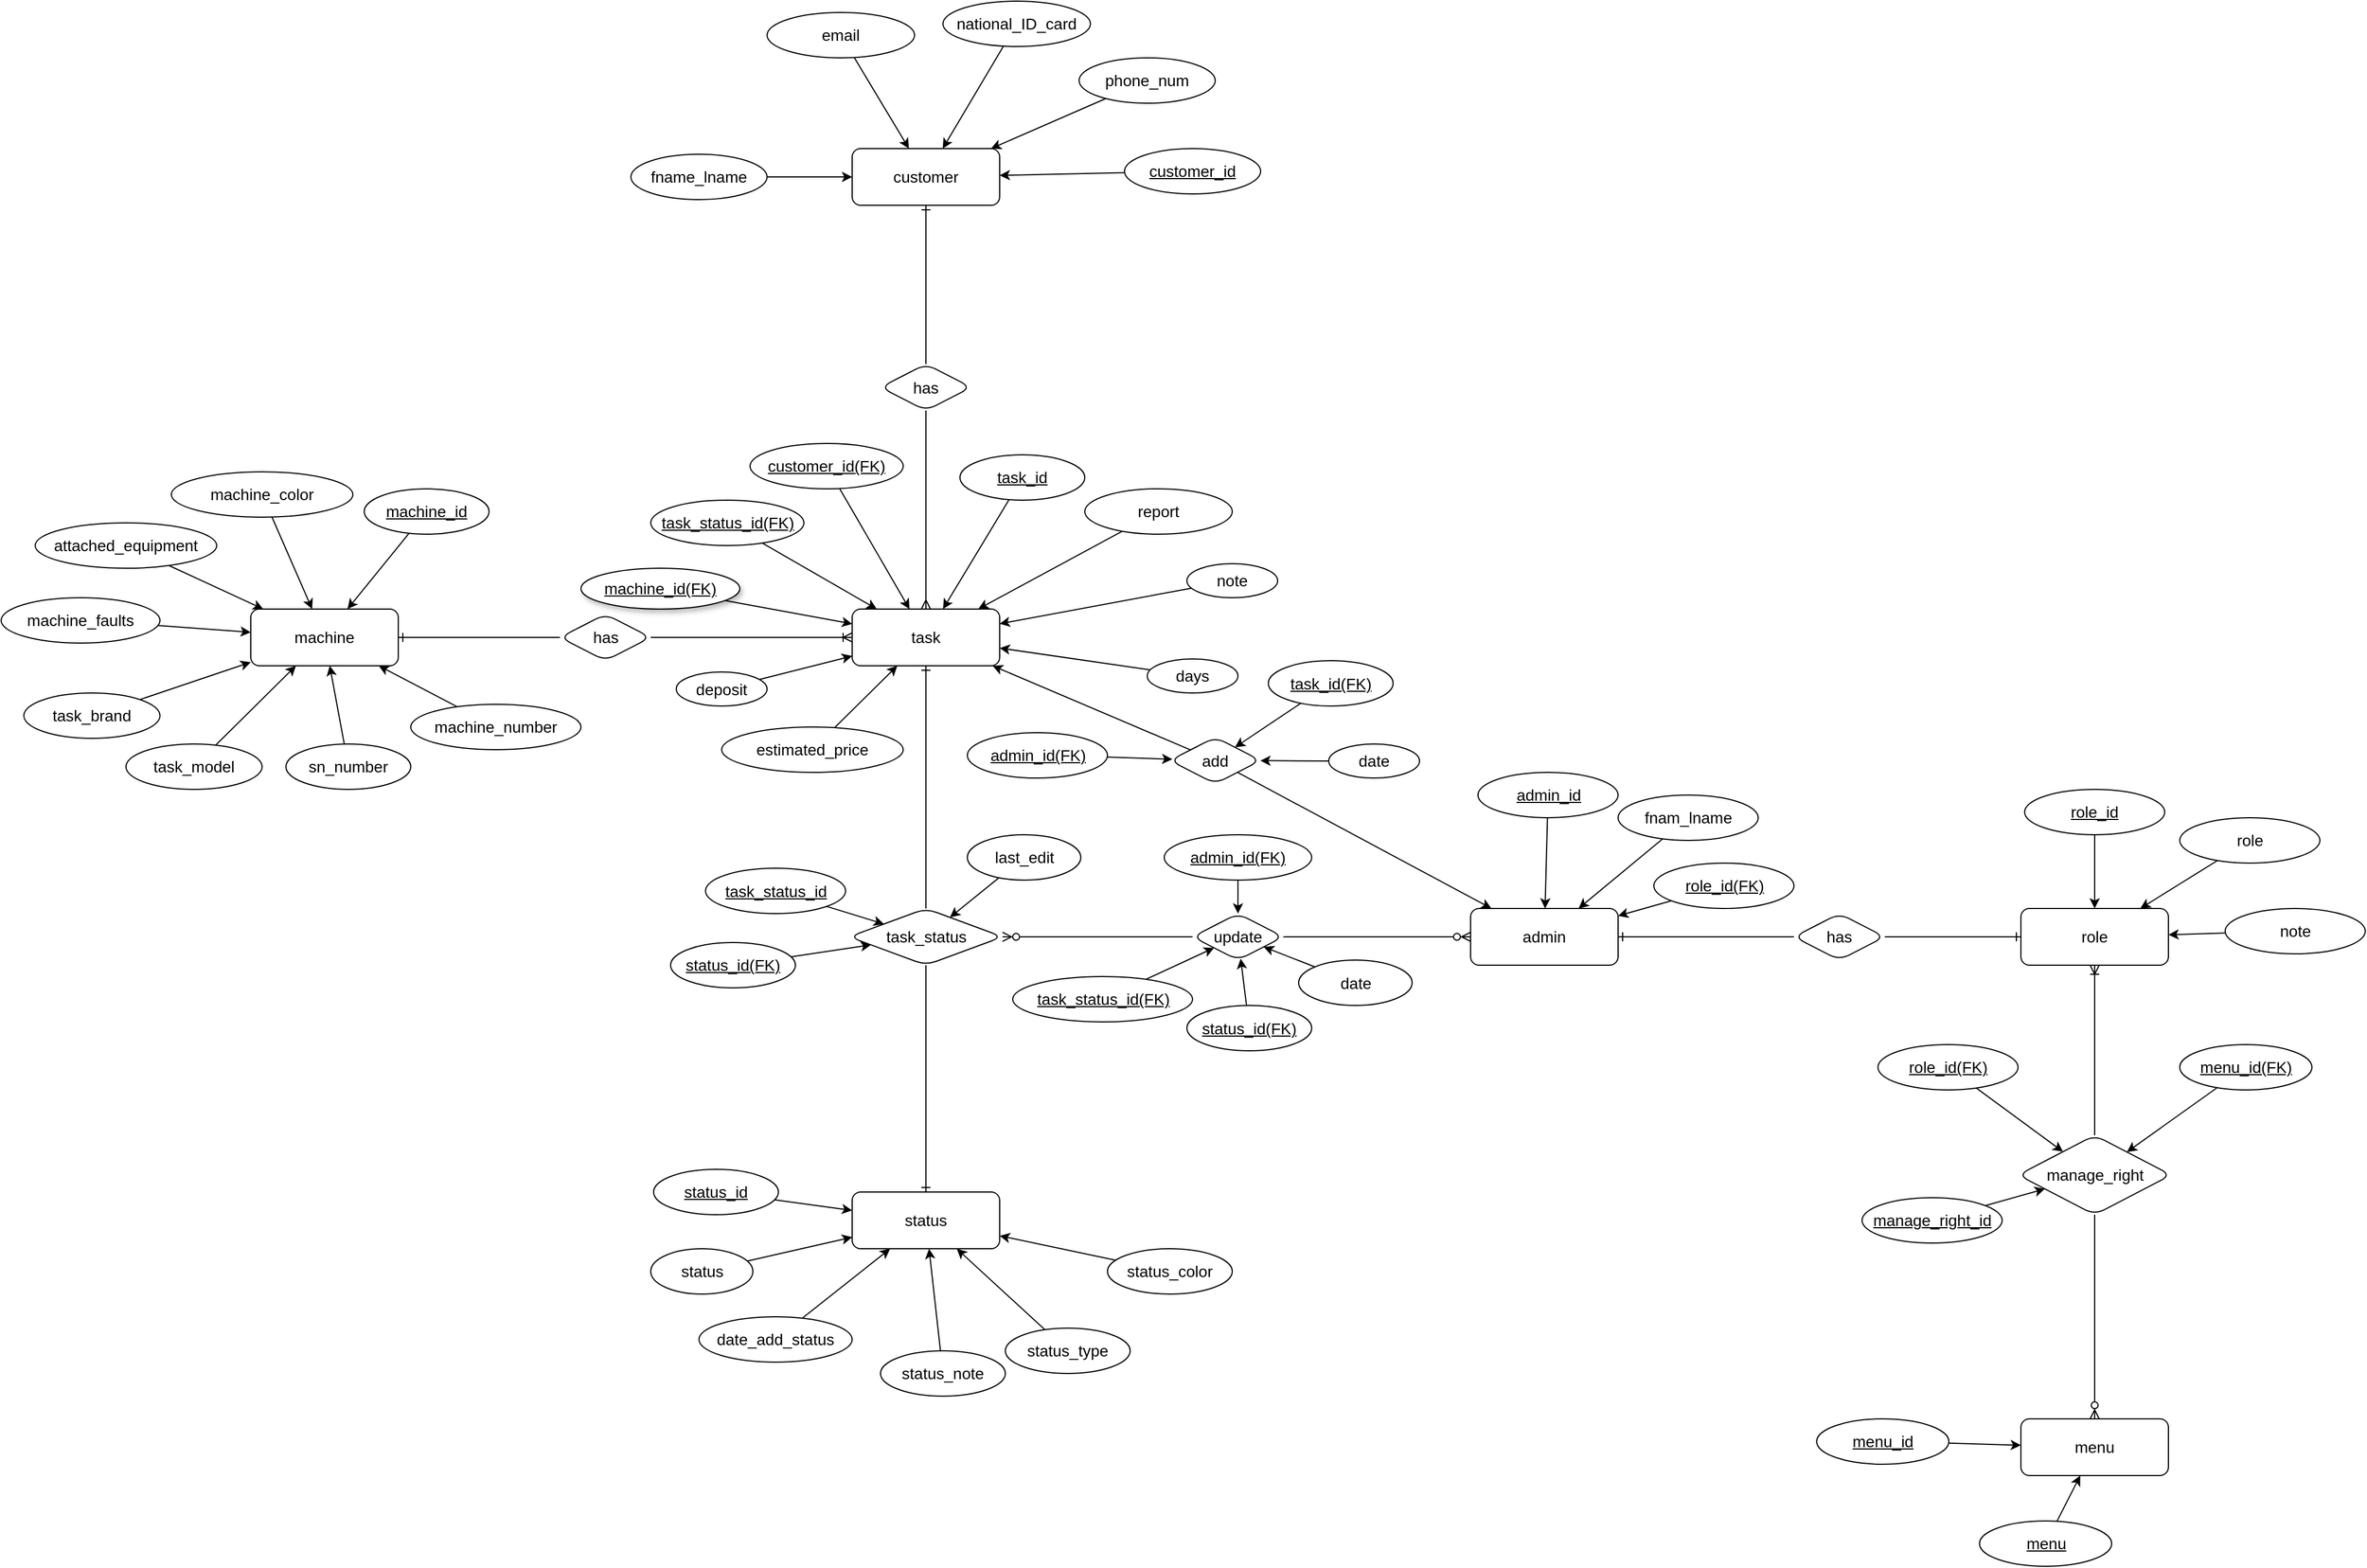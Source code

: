 <mxfile version="24.7.17">
  <diagram name="หน้า-1" id="bEHStn2Qp7AXo9cLhg0g">
    <mxGraphModel dx="3163" dy="2046" grid="1" gridSize="10" guides="1" tooltips="1" connect="1" arrows="1" fold="1" page="1" pageScale="1" pageWidth="827" pageHeight="1169" math="0" shadow="0">
      <root>
        <mxCell id="0" />
        <mxCell id="1" parent="0" />
        <mxCell id="3nT-7Pns8KFiEZO97VZz-51" style="rounded=0;orthogonalLoop=1;jettySize=auto;html=1;startArrow=ERone;startFill=0;endArrow=none;endFill=0;" edge="1" parent="1" source="3nT-7Pns8KFiEZO97VZz-2" target="3nT-7Pns8KFiEZO97VZz-40">
          <mxGeometry relative="1" as="geometry" />
        </mxCell>
        <mxCell id="3nT-7Pns8KFiEZO97VZz-2" value="machine" style="rounded=1;whiteSpace=wrap;html=1;fontSize=14;" vertex="1" parent="1">
          <mxGeometry x="-820" y="-574" width="130" height="50" as="geometry" />
        </mxCell>
        <mxCell id="3nT-7Pns8KFiEZO97VZz-20" style="rounded=0;orthogonalLoop=1;jettySize=auto;html=1;" edge="1" parent="1" source="3nT-7Pns8KFiEZO97VZz-3" target="3nT-7Pns8KFiEZO97VZz-2">
          <mxGeometry relative="1" as="geometry" />
        </mxCell>
        <mxCell id="3nT-7Pns8KFiEZO97VZz-3" value="task_brand" style="ellipse;whiteSpace=wrap;html=1;fontSize=14;" vertex="1" parent="1">
          <mxGeometry x="-1020" y="-500" width="120" height="40" as="geometry" />
        </mxCell>
        <mxCell id="3nT-7Pns8KFiEZO97VZz-21" style="rounded=0;orthogonalLoop=1;jettySize=auto;html=1;" edge="1" parent="1" source="3nT-7Pns8KFiEZO97VZz-7" target="3nT-7Pns8KFiEZO97VZz-2">
          <mxGeometry relative="1" as="geometry" />
        </mxCell>
        <mxCell id="3nT-7Pns8KFiEZO97VZz-7" value="task_model" style="ellipse;whiteSpace=wrap;html=1;fontSize=14;" vertex="1" parent="1">
          <mxGeometry x="-930" y="-455" width="120" height="40" as="geometry" />
        </mxCell>
        <mxCell id="3nT-7Pns8KFiEZO97VZz-56" style="rounded=0;orthogonalLoop=1;jettySize=auto;html=1;" edge="1" parent="1" source="3nT-7Pns8KFiEZO97VZz-8" target="3nT-7Pns8KFiEZO97VZz-28">
          <mxGeometry relative="1" as="geometry" />
        </mxCell>
        <mxCell id="3nT-7Pns8KFiEZO97VZz-8" value="report" style="ellipse;whiteSpace=wrap;html=1;fontSize=14;" vertex="1" parent="1">
          <mxGeometry x="-85" y="-680" width="130" height="40" as="geometry" />
        </mxCell>
        <mxCell id="3nT-7Pns8KFiEZO97VZz-47" style="rounded=0;orthogonalLoop=1;jettySize=auto;html=1;endArrow=none;endFill=0;startArrow=ERone;startFill=0;" edge="1" parent="1" source="3nT-7Pns8KFiEZO97VZz-9" target="3nT-7Pns8KFiEZO97VZz-45">
          <mxGeometry relative="1" as="geometry" />
        </mxCell>
        <mxCell id="3nT-7Pns8KFiEZO97VZz-9" value="customer" style="rounded=1;whiteSpace=wrap;html=1;fontSize=14;" vertex="1" parent="1">
          <mxGeometry x="-290" y="-980" width="130" height="50" as="geometry" />
        </mxCell>
        <mxCell id="3nT-7Pns8KFiEZO97VZz-17" style="rounded=0;orthogonalLoop=1;jettySize=auto;html=1;" edge="1" parent="1" source="3nT-7Pns8KFiEZO97VZz-10" target="3nT-7Pns8KFiEZO97VZz-9">
          <mxGeometry relative="1" as="geometry" />
        </mxCell>
        <mxCell id="3nT-7Pns8KFiEZO97VZz-10" value="phone_num" style="ellipse;whiteSpace=wrap;html=1;fontSize=14;" vertex="1" parent="1">
          <mxGeometry x="-90" y="-1060" width="120" height="40" as="geometry" />
        </mxCell>
        <mxCell id="3nT-7Pns8KFiEZO97VZz-16" style="rounded=0;orthogonalLoop=1;jettySize=auto;html=1;" edge="1" parent="1" source="3nT-7Pns8KFiEZO97VZz-11" target="3nT-7Pns8KFiEZO97VZz-9">
          <mxGeometry relative="1" as="geometry" />
        </mxCell>
        <mxCell id="3nT-7Pns8KFiEZO97VZz-11" value="fname_lname" style="ellipse;whiteSpace=wrap;html=1;fontSize=14;" vertex="1" parent="1">
          <mxGeometry x="-485" y="-975" width="120" height="40" as="geometry" />
        </mxCell>
        <mxCell id="3nT-7Pns8KFiEZO97VZz-19" style="rounded=0;orthogonalLoop=1;jettySize=auto;html=1;" edge="1" parent="1" source="3nT-7Pns8KFiEZO97VZz-12" target="3nT-7Pns8KFiEZO97VZz-9">
          <mxGeometry relative="1" as="geometry" />
        </mxCell>
        <mxCell id="3nT-7Pns8KFiEZO97VZz-12" value="national_ID_card" style="ellipse;whiteSpace=wrap;html=1;fontSize=14;" vertex="1" parent="1">
          <mxGeometry x="-210" y="-1110" width="130" height="40" as="geometry" />
        </mxCell>
        <mxCell id="3nT-7Pns8KFiEZO97VZz-18" style="rounded=0;orthogonalLoop=1;jettySize=auto;html=1;" edge="1" parent="1" source="3nT-7Pns8KFiEZO97VZz-13" target="3nT-7Pns8KFiEZO97VZz-9">
          <mxGeometry relative="1" as="geometry" />
        </mxCell>
        <mxCell id="3nT-7Pns8KFiEZO97VZz-13" value="email" style="ellipse;whiteSpace=wrap;html=1;fontSize=14;" vertex="1" parent="1">
          <mxGeometry x="-365" y="-1100" width="130" height="40" as="geometry" />
        </mxCell>
        <mxCell id="3nT-7Pns8KFiEZO97VZz-15" style="rounded=0;orthogonalLoop=1;jettySize=auto;html=1;" edge="1" parent="1" source="3nT-7Pns8KFiEZO97VZz-14" target="3nT-7Pns8KFiEZO97VZz-9">
          <mxGeometry relative="1" as="geometry" />
        </mxCell>
        <mxCell id="3nT-7Pns8KFiEZO97VZz-14" value="customer_id" style="ellipse;whiteSpace=wrap;html=1;fontSize=14;fontStyle=4" vertex="1" parent="1">
          <mxGeometry x="-50" y="-980" width="120" height="40" as="geometry" />
        </mxCell>
        <mxCell id="3nT-7Pns8KFiEZO97VZz-24" style="rounded=0;orthogonalLoop=1;jettySize=auto;html=1;" edge="1" parent="1" source="3nT-7Pns8KFiEZO97VZz-23" target="3nT-7Pns8KFiEZO97VZz-2">
          <mxGeometry relative="1" as="geometry" />
        </mxCell>
        <mxCell id="3nT-7Pns8KFiEZO97VZz-23" value="machine_number" style="ellipse;whiteSpace=wrap;html=1;fontSize=14;" vertex="1" parent="1">
          <mxGeometry x="-679" y="-490" width="150" height="40" as="geometry" />
        </mxCell>
        <mxCell id="3nT-7Pns8KFiEZO97VZz-26" style="rounded=0;orthogonalLoop=1;jettySize=auto;html=1;" edge="1" parent="1" source="3nT-7Pns8KFiEZO97VZz-25" target="3nT-7Pns8KFiEZO97VZz-2">
          <mxGeometry relative="1" as="geometry" />
        </mxCell>
        <mxCell id="3nT-7Pns8KFiEZO97VZz-25" value="sn_number" style="ellipse;whiteSpace=wrap;html=1;fontSize=14;" vertex="1" parent="1">
          <mxGeometry x="-789" y="-455" width="110" height="40" as="geometry" />
        </mxCell>
        <mxCell id="3nT-7Pns8KFiEZO97VZz-29" style="rounded=0;orthogonalLoop=1;jettySize=auto;html=1;" edge="1" parent="1" source="3nT-7Pns8KFiEZO97VZz-27" target="3nT-7Pns8KFiEZO97VZz-2">
          <mxGeometry relative="1" as="geometry" />
        </mxCell>
        <mxCell id="3nT-7Pns8KFiEZO97VZz-27" value="attached_equipment" style="ellipse;whiteSpace=wrap;html=1;fontSize=14;" vertex="1" parent="1">
          <mxGeometry x="-1010" y="-650" width="160" height="40" as="geometry" />
        </mxCell>
        <mxCell id="3nT-7Pns8KFiEZO97VZz-65" style="rounded=0;orthogonalLoop=1;jettySize=auto;html=1;startArrow=ERone;startFill=0;endArrow=none;endFill=0;" edge="1" parent="1" source="3nT-7Pns8KFiEZO97VZz-28" target="3nT-7Pns8KFiEZO97VZz-62">
          <mxGeometry relative="1" as="geometry" />
        </mxCell>
        <mxCell id="3nT-7Pns8KFiEZO97VZz-28" value="task" style="rounded=1;whiteSpace=wrap;html=1;fontSize=14;" vertex="1" parent="1">
          <mxGeometry x="-290" y="-574" width="130" height="50" as="geometry" />
        </mxCell>
        <mxCell id="3nT-7Pns8KFiEZO97VZz-31" style="rounded=0;orthogonalLoop=1;jettySize=auto;html=1;" edge="1" parent="1" source="3nT-7Pns8KFiEZO97VZz-30" target="3nT-7Pns8KFiEZO97VZz-2">
          <mxGeometry relative="1" as="geometry" />
        </mxCell>
        <mxCell id="3nT-7Pns8KFiEZO97VZz-30" value="&lt;div style=&quot;text-align: start;&quot;&gt;machine_faults&lt;br&gt;&lt;/div&gt;" style="ellipse;whiteSpace=wrap;html=1;fontSize=14;" vertex="1" parent="1">
          <mxGeometry x="-1040" y="-584" width="140" height="40" as="geometry" />
        </mxCell>
        <mxCell id="3nT-7Pns8KFiEZO97VZz-34" style="rounded=0;orthogonalLoop=1;jettySize=auto;html=1;" edge="1" parent="1" source="3nT-7Pns8KFiEZO97VZz-32" target="3nT-7Pns8KFiEZO97VZz-2">
          <mxGeometry relative="1" as="geometry" />
        </mxCell>
        <mxCell id="3nT-7Pns8KFiEZO97VZz-32" value="machine_id" style="ellipse;whiteSpace=wrap;html=1;fontSize=14;fontStyle=4" vertex="1" parent="1">
          <mxGeometry x="-720" y="-680" width="110" height="40" as="geometry" />
        </mxCell>
        <mxCell id="3nT-7Pns8KFiEZO97VZz-37" style="rounded=0;orthogonalLoop=1;jettySize=auto;html=1;" edge="1" parent="1" source="3nT-7Pns8KFiEZO97VZz-35" target="3nT-7Pns8KFiEZO97VZz-28">
          <mxGeometry relative="1" as="geometry" />
        </mxCell>
        <mxCell id="3nT-7Pns8KFiEZO97VZz-35" value="task_id" style="ellipse;whiteSpace=wrap;html=1;fontSize=14;fontStyle=4" vertex="1" parent="1">
          <mxGeometry x="-195" y="-710" width="110" height="40" as="geometry" />
        </mxCell>
        <mxCell id="3nT-7Pns8KFiEZO97VZz-39" style="rounded=0;orthogonalLoop=1;jettySize=auto;html=1;" edge="1" parent="1" source="3nT-7Pns8KFiEZO97VZz-38" target="3nT-7Pns8KFiEZO97VZz-2">
          <mxGeometry relative="1" as="geometry" />
        </mxCell>
        <mxCell id="3nT-7Pns8KFiEZO97VZz-38" value="machine_color" style="ellipse;whiteSpace=wrap;html=1;fontSize=14;" vertex="1" parent="1">
          <mxGeometry x="-890" y="-695" width="160" height="40" as="geometry" />
        </mxCell>
        <mxCell id="3nT-7Pns8KFiEZO97VZz-42" style="rounded=0;orthogonalLoop=1;jettySize=auto;html=1;endArrow=ERoneToMany;endFill=0;" edge="1" parent="1" source="3nT-7Pns8KFiEZO97VZz-40" target="3nT-7Pns8KFiEZO97VZz-28">
          <mxGeometry relative="1" as="geometry" />
        </mxCell>
        <mxCell id="3nT-7Pns8KFiEZO97VZz-40" value="has" style="rhombus;whiteSpace=wrap;html=1;fontSize=14;rounded=1;" vertex="1" parent="1">
          <mxGeometry x="-547.5" y="-569.5" width="80" height="41" as="geometry" />
        </mxCell>
        <mxCell id="3nT-7Pns8KFiEZO97VZz-58" style="rounded=0;orthogonalLoop=1;jettySize=auto;html=1;" edge="1" parent="1" source="3nT-7Pns8KFiEZO97VZz-43" target="3nT-7Pns8KFiEZO97VZz-28">
          <mxGeometry relative="1" as="geometry" />
        </mxCell>
        <mxCell id="3nT-7Pns8KFiEZO97VZz-43" value="note" style="ellipse;whiteSpace=wrap;html=1;fontSize=14;" vertex="1" parent="1">
          <mxGeometry x="5" y="-614" width="80" height="30" as="geometry" />
        </mxCell>
        <mxCell id="3nT-7Pns8KFiEZO97VZz-48" style="rounded=0;orthogonalLoop=1;jettySize=auto;html=1;endArrow=ERmany;endFill=0;" edge="1" parent="1" source="3nT-7Pns8KFiEZO97VZz-45" target="3nT-7Pns8KFiEZO97VZz-28">
          <mxGeometry relative="1" as="geometry" />
        </mxCell>
        <mxCell id="3nT-7Pns8KFiEZO97VZz-45" value="has" style="rhombus;whiteSpace=wrap;html=1;fontSize=14;rounded=1;" vertex="1" parent="1">
          <mxGeometry x="-265" y="-790" width="80" height="41" as="geometry" />
        </mxCell>
        <mxCell id="3nT-7Pns8KFiEZO97VZz-54" style="rounded=0;orthogonalLoop=1;jettySize=auto;html=1;" edge="1" parent="1" source="3nT-7Pns8KFiEZO97VZz-49" target="3nT-7Pns8KFiEZO97VZz-28">
          <mxGeometry relative="1" as="geometry" />
        </mxCell>
        <mxCell id="3nT-7Pns8KFiEZO97VZz-49" value="machine_id(FK)" style="ellipse;whiteSpace=wrap;html=1;fontSize=14;fontStyle=4;shadow=1;" vertex="1" parent="1">
          <mxGeometry x="-529" y="-610" width="140" height="36" as="geometry" />
        </mxCell>
        <mxCell id="3nT-7Pns8KFiEZO97VZz-59" style="rounded=0;orthogonalLoop=1;jettySize=auto;html=1;" edge="1" parent="1" source="3nT-7Pns8KFiEZO97VZz-52" target="3nT-7Pns8KFiEZO97VZz-28">
          <mxGeometry relative="1" as="geometry" />
        </mxCell>
        <mxCell id="3nT-7Pns8KFiEZO97VZz-52" value="estimated_price" style="ellipse;whiteSpace=wrap;html=1;fontSize=14;" vertex="1" parent="1">
          <mxGeometry x="-405" y="-470" width="160" height="40" as="geometry" />
        </mxCell>
        <mxCell id="3nT-7Pns8KFiEZO97VZz-55" style="rounded=0;orthogonalLoop=1;jettySize=auto;html=1;" edge="1" parent="1" source="3nT-7Pns8KFiEZO97VZz-53" target="3nT-7Pns8KFiEZO97VZz-28">
          <mxGeometry relative="1" as="geometry" />
        </mxCell>
        <mxCell id="3nT-7Pns8KFiEZO97VZz-53" value="customer_id(FK)" style="ellipse;whiteSpace=wrap;html=1;fontSize=14;fontStyle=4" vertex="1" parent="1">
          <mxGeometry x="-380" y="-720" width="135" height="40" as="geometry" />
        </mxCell>
        <mxCell id="3nT-7Pns8KFiEZO97VZz-62" value="task_status" style="rhombus;whiteSpace=wrap;html=1;fontSize=14;rounded=1;" vertex="1" parent="1">
          <mxGeometry x="-292.5" y="-310" width="135" height="50" as="geometry" />
        </mxCell>
        <mxCell id="3nT-7Pns8KFiEZO97VZz-66" value="status" style="rounded=1;whiteSpace=wrap;html=1;fontSize=14;" vertex="1" parent="1">
          <mxGeometry x="-290" y="-60" width="130" height="50" as="geometry" />
        </mxCell>
        <mxCell id="3nT-7Pns8KFiEZO97VZz-70" style="rounded=0;orthogonalLoop=1;jettySize=auto;html=1;endArrow=ERone;endFill=0;" edge="1" parent="1" source="3nT-7Pns8KFiEZO97VZz-62" target="3nT-7Pns8KFiEZO97VZz-66">
          <mxGeometry relative="1" as="geometry">
            <mxPoint x="-225" y="-109" as="sourcePoint" />
          </mxGeometry>
        </mxCell>
        <mxCell id="3nT-7Pns8KFiEZO97VZz-72" style="rounded=0;orthogonalLoop=1;jettySize=auto;html=1;" edge="1" parent="1" source="3nT-7Pns8KFiEZO97VZz-71" target="3nT-7Pns8KFiEZO97VZz-66">
          <mxGeometry relative="1" as="geometry" />
        </mxCell>
        <mxCell id="3nT-7Pns8KFiEZO97VZz-71" value="status_id" style="ellipse;whiteSpace=wrap;html=1;fontSize=14;fontStyle=4" vertex="1" parent="1">
          <mxGeometry x="-465" y="-80" width="110" height="40" as="geometry" />
        </mxCell>
        <mxCell id="3nT-7Pns8KFiEZO97VZz-74" style="rounded=0;orthogonalLoop=1;jettySize=auto;html=1;" edge="1" parent="1" source="3nT-7Pns8KFiEZO97VZz-73" target="3nT-7Pns8KFiEZO97VZz-62">
          <mxGeometry relative="1" as="geometry">
            <mxPoint x="-290" y="-263.556" as="targetPoint" />
          </mxGeometry>
        </mxCell>
        <mxCell id="3nT-7Pns8KFiEZO97VZz-73" value="status_id(FK)" style="ellipse;whiteSpace=wrap;html=1;fontSize=14;fontStyle=4" vertex="1" parent="1">
          <mxGeometry x="-450" y="-280" width="110" height="40" as="geometry" />
        </mxCell>
        <mxCell id="3nT-7Pns8KFiEZO97VZz-98" style="edgeStyle=none;rounded=0;orthogonalLoop=1;jettySize=auto;html=1;" edge="1" parent="1" source="3nT-7Pns8KFiEZO97VZz-75" target="3nT-7Pns8KFiEZO97VZz-28">
          <mxGeometry relative="1" as="geometry" />
        </mxCell>
        <mxCell id="3nT-7Pns8KFiEZO97VZz-75" value="task_status_id(FK)" style="ellipse;whiteSpace=wrap;html=1;fontSize=14;fontStyle=4" vertex="1" parent="1">
          <mxGeometry x="-467.5" y="-670" width="135" height="40" as="geometry" />
        </mxCell>
        <mxCell id="3nT-7Pns8KFiEZO97VZz-77" style="rounded=0;orthogonalLoop=1;jettySize=auto;html=1;" edge="1" parent="1" source="3nT-7Pns8KFiEZO97VZz-76" target="3nT-7Pns8KFiEZO97VZz-62">
          <mxGeometry relative="1" as="geometry">
            <mxPoint x="-284.583" y="-290" as="targetPoint" />
          </mxGeometry>
        </mxCell>
        <mxCell id="3nT-7Pns8KFiEZO97VZz-76" value="task_status_id" style="ellipse;whiteSpace=wrap;html=1;fontSize=14;fontStyle=4" vertex="1" parent="1">
          <mxGeometry x="-419.25" y="-345.5" width="123.5" height="40" as="geometry" />
        </mxCell>
        <mxCell id="3nT-7Pns8KFiEZO97VZz-79" style="rounded=0;orthogonalLoop=1;jettySize=auto;html=1;" edge="1" parent="1" source="3nT-7Pns8KFiEZO97VZz-78" target="3nT-7Pns8KFiEZO97VZz-66">
          <mxGeometry relative="1" as="geometry" />
        </mxCell>
        <mxCell id="3nT-7Pns8KFiEZO97VZz-78" value="status" style="ellipse;whiteSpace=wrap;html=1;fontSize=14;fontStyle=0" vertex="1" parent="1">
          <mxGeometry x="-467.5" y="-10" width="90" height="40" as="geometry" />
        </mxCell>
        <mxCell id="3nT-7Pns8KFiEZO97VZz-81" style="edgeStyle=none;rounded=0;orthogonalLoop=1;jettySize=auto;html=1;" edge="1" parent="1" source="3nT-7Pns8KFiEZO97VZz-80" target="3nT-7Pns8KFiEZO97VZz-66">
          <mxGeometry relative="1" as="geometry" />
        </mxCell>
        <mxCell id="3nT-7Pns8KFiEZO97VZz-80" value="status_note" style="ellipse;whiteSpace=wrap;html=1;fontSize=14;fontStyle=0" vertex="1" parent="1">
          <mxGeometry x="-265" y="80" width="110" height="40" as="geometry" />
        </mxCell>
        <mxCell id="3nT-7Pns8KFiEZO97VZz-83" style="edgeStyle=none;rounded=0;orthogonalLoop=1;jettySize=auto;html=1;" edge="1" parent="1" source="3nT-7Pns8KFiEZO97VZz-82" target="3nT-7Pns8KFiEZO97VZz-66">
          <mxGeometry relative="1" as="geometry" />
        </mxCell>
        <mxCell id="3nT-7Pns8KFiEZO97VZz-82" value="date_add_status" style="ellipse;whiteSpace=wrap;html=1;fontSize=14;fontStyle=0" vertex="1" parent="1">
          <mxGeometry x="-425" y="50" width="135" height="40" as="geometry" />
        </mxCell>
        <mxCell id="3nT-7Pns8KFiEZO97VZz-88" style="edgeStyle=none;rounded=0;orthogonalLoop=1;jettySize=auto;html=1;" edge="1" parent="1" source="3nT-7Pns8KFiEZO97VZz-86" target="3nT-7Pns8KFiEZO97VZz-66">
          <mxGeometry relative="1" as="geometry" />
        </mxCell>
        <mxCell id="3nT-7Pns8KFiEZO97VZz-86" value="status_type" style="ellipse;whiteSpace=wrap;html=1;fontSize=14;fontStyle=0" vertex="1" parent="1">
          <mxGeometry x="-155" y="60" width="110" height="40" as="geometry" />
        </mxCell>
        <mxCell id="3nT-7Pns8KFiEZO97VZz-90" style="edgeStyle=none;rounded=0;orthogonalLoop=1;jettySize=auto;html=1;" edge="1" parent="1" source="3nT-7Pns8KFiEZO97VZz-89" target="3nT-7Pns8KFiEZO97VZz-66">
          <mxGeometry relative="1" as="geometry" />
        </mxCell>
        <mxCell id="3nT-7Pns8KFiEZO97VZz-89" value="status_color" style="ellipse;whiteSpace=wrap;html=1;fontSize=14;fontStyle=0" vertex="1" parent="1">
          <mxGeometry x="-65" y="-10" width="110" height="40" as="geometry" />
        </mxCell>
        <mxCell id="3nT-7Pns8KFiEZO97VZz-92" style="edgeStyle=none;rounded=0;orthogonalLoop=1;jettySize=auto;html=1;" edge="1" parent="1" source="3nT-7Pns8KFiEZO97VZz-91" target="3nT-7Pns8KFiEZO97VZz-62">
          <mxGeometry relative="1" as="geometry" />
        </mxCell>
        <mxCell id="3nT-7Pns8KFiEZO97VZz-91" value="last_edit" style="ellipse;whiteSpace=wrap;html=1;fontSize=14;fontStyle=0" vertex="1" parent="1">
          <mxGeometry x="-188.5" y="-375" width="100" height="40" as="geometry" />
        </mxCell>
        <mxCell id="3nT-7Pns8KFiEZO97VZz-95" style="edgeStyle=none;rounded=0;orthogonalLoop=1;jettySize=auto;html=1;" edge="1" parent="1" source="3nT-7Pns8KFiEZO97VZz-94" target="3nT-7Pns8KFiEZO97VZz-28">
          <mxGeometry relative="1" as="geometry" />
        </mxCell>
        <mxCell id="3nT-7Pns8KFiEZO97VZz-94" value="deposit" style="ellipse;whiteSpace=wrap;html=1;fontSize=14;" vertex="1" parent="1">
          <mxGeometry x="-445" y="-518.5" width="80" height="30" as="geometry" />
        </mxCell>
        <mxCell id="3nT-7Pns8KFiEZO97VZz-97" style="edgeStyle=none;rounded=0;orthogonalLoop=1;jettySize=auto;html=1;" edge="1" parent="1" source="3nT-7Pns8KFiEZO97VZz-96" target="3nT-7Pns8KFiEZO97VZz-28">
          <mxGeometry relative="1" as="geometry" />
        </mxCell>
        <mxCell id="3nT-7Pns8KFiEZO97VZz-96" value="days" style="ellipse;whiteSpace=wrap;html=1;fontSize=14;" vertex="1" parent="1">
          <mxGeometry x="-30" y="-530" width="80" height="30" as="geometry" />
        </mxCell>
        <mxCell id="3nT-7Pns8KFiEZO97VZz-101" value="admin" style="rounded=1;whiteSpace=wrap;html=1;fontSize=14;" vertex="1" parent="1">
          <mxGeometry x="255" y="-310" width="130" height="50" as="geometry" />
        </mxCell>
        <mxCell id="3nT-7Pns8KFiEZO97VZz-146" style="edgeStyle=none;rounded=0;orthogonalLoop=1;jettySize=auto;html=1;" edge="1" parent="1" source="3nT-7Pns8KFiEZO97VZz-102" target="3nT-7Pns8KFiEZO97VZz-111">
          <mxGeometry relative="1" as="geometry" />
        </mxCell>
        <mxCell id="3nT-7Pns8KFiEZO97VZz-102" value="admin_id(FK)" style="ellipse;whiteSpace=wrap;html=1;fontSize=14;fontStyle=4" vertex="1" parent="1">
          <mxGeometry x="-15" y="-375" width="130" height="40" as="geometry" />
        </mxCell>
        <mxCell id="3nT-7Pns8KFiEZO97VZz-108" style="edgeStyle=none;rounded=0;orthogonalLoop=1;jettySize=auto;html=1;" edge="1" parent="1" source="3nT-7Pns8KFiEZO97VZz-105" target="3nT-7Pns8KFiEZO97VZz-101">
          <mxGeometry relative="1" as="geometry" />
        </mxCell>
        <mxCell id="3nT-7Pns8KFiEZO97VZz-105" value="admin_id" style="ellipse;whiteSpace=wrap;html=1;fontSize=14;fontStyle=4" vertex="1" parent="1">
          <mxGeometry x="261.5" y="-430" width="123.5" height="40" as="geometry" />
        </mxCell>
        <mxCell id="3nT-7Pns8KFiEZO97VZz-109" style="edgeStyle=none;rounded=0;orthogonalLoop=1;jettySize=auto;html=1;" edge="1" parent="1" source="3nT-7Pns8KFiEZO97VZz-106" target="3nT-7Pns8KFiEZO97VZz-101">
          <mxGeometry relative="1" as="geometry" />
        </mxCell>
        <mxCell id="3nT-7Pns8KFiEZO97VZz-106" value="fnam_lname" style="ellipse;whiteSpace=wrap;html=1;fontSize=14;fontStyle=0" vertex="1" parent="1">
          <mxGeometry x="385" y="-410" width="123.5" height="40" as="geometry" />
        </mxCell>
        <mxCell id="3nT-7Pns8KFiEZO97VZz-113" style="edgeStyle=none;rounded=0;orthogonalLoop=1;jettySize=auto;html=1;endArrow=ERzeroToMany;endFill=0;" edge="1" parent="1" source="3nT-7Pns8KFiEZO97VZz-111" target="3nT-7Pns8KFiEZO97VZz-101">
          <mxGeometry relative="1" as="geometry" />
        </mxCell>
        <mxCell id="3nT-7Pns8KFiEZO97VZz-114" style="edgeStyle=none;rounded=0;orthogonalLoop=1;jettySize=auto;html=1;endArrow=ERzeroToMany;endFill=0;" edge="1" parent="1" source="3nT-7Pns8KFiEZO97VZz-111" target="3nT-7Pns8KFiEZO97VZz-62">
          <mxGeometry relative="1" as="geometry" />
        </mxCell>
        <mxCell id="3nT-7Pns8KFiEZO97VZz-111" value="update" style="rhombus;whiteSpace=wrap;html=1;fontSize=14;rounded=1;" vertex="1" parent="1">
          <mxGeometry x="10" y="-305.5" width="80" height="41" as="geometry" />
        </mxCell>
        <mxCell id="3nT-7Pns8KFiEZO97VZz-116" style="edgeStyle=none;rounded=0;orthogonalLoop=1;jettySize=auto;html=1;" edge="1" parent="1" source="3nT-7Pns8KFiEZO97VZz-115" target="3nT-7Pns8KFiEZO97VZz-101">
          <mxGeometry relative="1" as="geometry" />
        </mxCell>
        <mxCell id="3nT-7Pns8KFiEZO97VZz-115" value="role_id(FK)" style="ellipse;whiteSpace=wrap;html=1;fontSize=14;fontStyle=4" vertex="1" parent="1">
          <mxGeometry x="416.5" y="-350" width="123.5" height="40" as="geometry" />
        </mxCell>
        <mxCell id="3nT-7Pns8KFiEZO97VZz-117" value="role" style="rounded=1;whiteSpace=wrap;html=1;fontSize=14;" vertex="1" parent="1">
          <mxGeometry x="740" y="-310" width="130" height="50" as="geometry" />
        </mxCell>
        <mxCell id="3nT-7Pns8KFiEZO97VZz-119" style="edgeStyle=none;rounded=0;orthogonalLoop=1;jettySize=auto;html=1;" edge="1" parent="1" source="3nT-7Pns8KFiEZO97VZz-118" target="3nT-7Pns8KFiEZO97VZz-117">
          <mxGeometry relative="1" as="geometry" />
        </mxCell>
        <mxCell id="3nT-7Pns8KFiEZO97VZz-118" value="role_id" style="ellipse;whiteSpace=wrap;html=1;fontSize=14;fontStyle=4" vertex="1" parent="1">
          <mxGeometry x="743.25" y="-415" width="123.5" height="40" as="geometry" />
        </mxCell>
        <mxCell id="3nT-7Pns8KFiEZO97VZz-122" style="edgeStyle=none;rounded=0;orthogonalLoop=1;jettySize=auto;html=1;" edge="1" parent="1" source="3nT-7Pns8KFiEZO97VZz-120" target="3nT-7Pns8KFiEZO97VZz-117">
          <mxGeometry relative="1" as="geometry" />
        </mxCell>
        <mxCell id="3nT-7Pns8KFiEZO97VZz-120" value="role" style="ellipse;whiteSpace=wrap;html=1;fontSize=14;fontStyle=0" vertex="1" parent="1">
          <mxGeometry x="880" y="-390" width="123.5" height="40" as="geometry" />
        </mxCell>
        <mxCell id="3nT-7Pns8KFiEZO97VZz-124" style="edgeStyle=none;rounded=0;orthogonalLoop=1;jettySize=auto;html=1;" edge="1" parent="1" source="3nT-7Pns8KFiEZO97VZz-123" target="3nT-7Pns8KFiEZO97VZz-117">
          <mxGeometry relative="1" as="geometry" />
        </mxCell>
        <mxCell id="3nT-7Pns8KFiEZO97VZz-123" value="note" style="ellipse;whiteSpace=wrap;html=1;fontSize=14;fontStyle=0" vertex="1" parent="1">
          <mxGeometry x="920" y="-310" width="123.5" height="40" as="geometry" />
        </mxCell>
        <mxCell id="3nT-7Pns8KFiEZO97VZz-128" style="edgeStyle=none;rounded=0;orthogonalLoop=1;jettySize=auto;html=1;endArrow=ERone;endFill=0;" edge="1" parent="1" source="3nT-7Pns8KFiEZO97VZz-126" target="3nT-7Pns8KFiEZO97VZz-101">
          <mxGeometry relative="1" as="geometry" />
        </mxCell>
        <mxCell id="3nT-7Pns8KFiEZO97VZz-129" style="edgeStyle=none;rounded=0;orthogonalLoop=1;jettySize=auto;html=1;endArrow=ERone;endFill=0;" edge="1" parent="1" source="3nT-7Pns8KFiEZO97VZz-126" target="3nT-7Pns8KFiEZO97VZz-117">
          <mxGeometry relative="1" as="geometry" />
        </mxCell>
        <mxCell id="3nT-7Pns8KFiEZO97VZz-126" value="has" style="rhombus;whiteSpace=wrap;html=1;fontSize=14;rounded=1;" vertex="1" parent="1">
          <mxGeometry x="540" y="-305.5" width="80" height="41" as="geometry" />
        </mxCell>
        <mxCell id="3nT-7Pns8KFiEZO97VZz-157" style="edgeStyle=none;rounded=0;orthogonalLoop=1;jettySize=auto;html=1;" edge="1" parent="1" source="3nT-7Pns8KFiEZO97VZz-132" target="3nT-7Pns8KFiEZO97VZz-160">
          <mxGeometry relative="1" as="geometry">
            <mxPoint x="774.375" y="-85" as="targetPoint" />
          </mxGeometry>
        </mxCell>
        <mxCell id="3nT-7Pns8KFiEZO97VZz-132" value="manage_right_id" style="ellipse;whiteSpace=wrap;html=1;fontSize=14;fontStyle=4" vertex="1" parent="1">
          <mxGeometry x="600" y="-55" width="123.5" height="40" as="geometry" />
        </mxCell>
        <mxCell id="3nT-7Pns8KFiEZO97VZz-137" style="edgeStyle=none;rounded=0;orthogonalLoop=1;jettySize=auto;html=1;" edge="1" parent="1" source="3nT-7Pns8KFiEZO97VZz-136" target="3nT-7Pns8KFiEZO97VZz-28">
          <mxGeometry relative="1" as="geometry" />
        </mxCell>
        <mxCell id="3nT-7Pns8KFiEZO97VZz-138" style="edgeStyle=none;rounded=0;orthogonalLoop=1;jettySize=auto;html=1;" edge="1" parent="1" source="3nT-7Pns8KFiEZO97VZz-136" target="3nT-7Pns8KFiEZO97VZz-101">
          <mxGeometry relative="1" as="geometry" />
        </mxCell>
        <mxCell id="3nT-7Pns8KFiEZO97VZz-136" value="add" style="rhombus;whiteSpace=wrap;html=1;fontSize=14;rounded=1;" vertex="1" parent="1">
          <mxGeometry x="-10" y="-461" width="80" height="41" as="geometry" />
        </mxCell>
        <mxCell id="3nT-7Pns8KFiEZO97VZz-143" style="edgeStyle=none;rounded=0;orthogonalLoop=1;jettySize=auto;html=1;" edge="1" parent="1" source="3nT-7Pns8KFiEZO97VZz-139" target="3nT-7Pns8KFiEZO97VZz-136">
          <mxGeometry relative="1" as="geometry" />
        </mxCell>
        <mxCell id="3nT-7Pns8KFiEZO97VZz-139" value="task_id(FK)" style="ellipse;whiteSpace=wrap;html=1;fontSize=14;fontStyle=4" vertex="1" parent="1">
          <mxGeometry x="76.75" y="-528.5" width="110" height="40" as="geometry" />
        </mxCell>
        <mxCell id="3nT-7Pns8KFiEZO97VZz-142" style="edgeStyle=none;rounded=0;orthogonalLoop=1;jettySize=auto;html=1;" edge="1" parent="1" source="3nT-7Pns8KFiEZO97VZz-140" target="3nT-7Pns8KFiEZO97VZz-136">
          <mxGeometry relative="1" as="geometry" />
        </mxCell>
        <mxCell id="3nT-7Pns8KFiEZO97VZz-140" value="admin_id(FK)" style="ellipse;whiteSpace=wrap;html=1;fontSize=14;fontStyle=4" vertex="1" parent="1">
          <mxGeometry x="-188.5" y="-465" width="123.5" height="40" as="geometry" />
        </mxCell>
        <mxCell id="3nT-7Pns8KFiEZO97VZz-145" style="edgeStyle=none;rounded=0;orthogonalLoop=1;jettySize=auto;html=1;" edge="1" parent="1" source="3nT-7Pns8KFiEZO97VZz-144" target="3nT-7Pns8KFiEZO97VZz-136">
          <mxGeometry relative="1" as="geometry" />
        </mxCell>
        <mxCell id="3nT-7Pns8KFiEZO97VZz-144" value="date" style="ellipse;whiteSpace=wrap;html=1;fontSize=14;" vertex="1" parent="1">
          <mxGeometry x="130" y="-455" width="80" height="30" as="geometry" />
        </mxCell>
        <mxCell id="3nT-7Pns8KFiEZO97VZz-149" style="edgeStyle=none;rounded=0;orthogonalLoop=1;jettySize=auto;html=1;" edge="1" parent="1" source="3nT-7Pns8KFiEZO97VZz-148" target="3nT-7Pns8KFiEZO97VZz-111">
          <mxGeometry relative="1" as="geometry" />
        </mxCell>
        <mxCell id="3nT-7Pns8KFiEZO97VZz-148" value="task_status_id(FK)" style="ellipse;whiteSpace=wrap;html=1;fontSize=14;fontStyle=4" vertex="1" parent="1">
          <mxGeometry x="-148.5" y="-250" width="158.5" height="40" as="geometry" />
        </mxCell>
        <mxCell id="3nT-7Pns8KFiEZO97VZz-152" style="edgeStyle=none;rounded=0;orthogonalLoop=1;jettySize=auto;html=1;" edge="1" parent="1" source="3nT-7Pns8KFiEZO97VZz-151" target="3nT-7Pns8KFiEZO97VZz-111">
          <mxGeometry relative="1" as="geometry" />
        </mxCell>
        <mxCell id="3nT-7Pns8KFiEZO97VZz-151" value="status_id(FK)" style="ellipse;whiteSpace=wrap;html=1;fontSize=14;fontStyle=4" vertex="1" parent="1">
          <mxGeometry x="5" y="-224.5" width="110" height="40" as="geometry" />
        </mxCell>
        <mxCell id="3nT-7Pns8KFiEZO97VZz-154" style="edgeStyle=none;rounded=0;orthogonalLoop=1;jettySize=auto;html=1;" edge="1" parent="1" source="3nT-7Pns8KFiEZO97VZz-153" target="3nT-7Pns8KFiEZO97VZz-111">
          <mxGeometry relative="1" as="geometry" />
        </mxCell>
        <mxCell id="3nT-7Pns8KFiEZO97VZz-153" value="date" style="ellipse;whiteSpace=wrap;html=1;fontSize=14;fontStyle=0" vertex="1" parent="1">
          <mxGeometry x="103.5" y="-264.5" width="100" height="40" as="geometry" />
        </mxCell>
        <mxCell id="3nT-7Pns8KFiEZO97VZz-156" style="edgeStyle=none;rounded=0;orthogonalLoop=1;jettySize=auto;html=1;" edge="1" parent="1" source="3nT-7Pns8KFiEZO97VZz-155" target="3nT-7Pns8KFiEZO97VZz-160">
          <mxGeometry relative="1" as="geometry">
            <mxPoint x="740.25" y="-67.951" as="targetPoint" />
          </mxGeometry>
        </mxCell>
        <mxCell id="3nT-7Pns8KFiEZO97VZz-155" value="role_id(FK)" style="ellipse;whiteSpace=wrap;html=1;fontSize=14;fontStyle=4" vertex="1" parent="1">
          <mxGeometry x="614" y="-190" width="123.5" height="40" as="geometry" />
        </mxCell>
        <mxCell id="3nT-7Pns8KFiEZO97VZz-159" style="edgeStyle=none;rounded=0;orthogonalLoop=1;jettySize=auto;html=1;" edge="1" parent="1" source="3nT-7Pns8KFiEZO97VZz-158" target="3nT-7Pns8KFiEZO97VZz-160">
          <mxGeometry relative="1" as="geometry">
            <mxPoint x="744.0" y="-35" as="targetPoint" />
          </mxGeometry>
        </mxCell>
        <mxCell id="3nT-7Pns8KFiEZO97VZz-158" value="menu_id(FK)" style="ellipse;whiteSpace=wrap;html=1;fontSize=14;fontStyle=4" vertex="1" parent="1">
          <mxGeometry x="880" y="-190" width="116.5" height="40" as="geometry" />
        </mxCell>
        <mxCell id="3nT-7Pns8KFiEZO97VZz-164" style="edgeStyle=none;rounded=0;orthogonalLoop=1;jettySize=auto;html=1;endArrow=ERoneToMany;endFill=0;" edge="1" parent="1" source="3nT-7Pns8KFiEZO97VZz-160" target="3nT-7Pns8KFiEZO97VZz-117">
          <mxGeometry relative="1" as="geometry" />
        </mxCell>
        <mxCell id="3nT-7Pns8KFiEZO97VZz-170" style="edgeStyle=none;rounded=0;orthogonalLoop=1;jettySize=auto;html=1;endArrow=ERzeroToMany;endFill=0;" edge="1" parent="1" source="3nT-7Pns8KFiEZO97VZz-160" target="3nT-7Pns8KFiEZO97VZz-165">
          <mxGeometry relative="1" as="geometry" />
        </mxCell>
        <mxCell id="3nT-7Pns8KFiEZO97VZz-160" value="manage_right" style="rhombus;whiteSpace=wrap;html=1;fontSize=14;rounded=1;" vertex="1" parent="1">
          <mxGeometry x="737.5" y="-110" width="135" height="70" as="geometry" />
        </mxCell>
        <mxCell id="3nT-7Pns8KFiEZO97VZz-165" value="menu" style="rounded=1;whiteSpace=wrap;html=1;fontSize=14;" vertex="1" parent="1">
          <mxGeometry x="740" y="140" width="130" height="50" as="geometry" />
        </mxCell>
        <mxCell id="3nT-7Pns8KFiEZO97VZz-167" style="edgeStyle=none;rounded=0;orthogonalLoop=1;jettySize=auto;html=1;" edge="1" parent="1" source="3nT-7Pns8KFiEZO97VZz-166" target="3nT-7Pns8KFiEZO97VZz-165">
          <mxGeometry relative="1" as="geometry" />
        </mxCell>
        <mxCell id="3nT-7Pns8KFiEZO97VZz-166" value="menu_id" style="ellipse;whiteSpace=wrap;html=1;fontSize=14;fontStyle=4" vertex="1" parent="1">
          <mxGeometry x="560" y="140" width="116.5" height="40" as="geometry" />
        </mxCell>
        <mxCell id="3nT-7Pns8KFiEZO97VZz-169" style="edgeStyle=none;rounded=0;orthogonalLoop=1;jettySize=auto;html=1;" edge="1" parent="1" source="3nT-7Pns8KFiEZO97VZz-168" target="3nT-7Pns8KFiEZO97VZz-165">
          <mxGeometry relative="1" as="geometry" />
        </mxCell>
        <mxCell id="3nT-7Pns8KFiEZO97VZz-168" value="menu" style="ellipse;whiteSpace=wrap;html=1;fontSize=14;fontStyle=4" vertex="1" parent="1">
          <mxGeometry x="703.5" y="230" width="116.5" height="40" as="geometry" />
        </mxCell>
      </root>
    </mxGraphModel>
  </diagram>
</mxfile>
